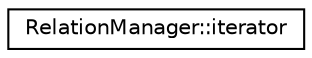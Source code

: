 digraph "Graphical Class Hierarchy"
{
  edge [fontname="Helvetica",fontsize="10",labelfontname="Helvetica",labelfontsize="10"];
  node [fontname="Helvetica",fontsize="10",shape=record];
  rankdir="LR";
  Node0 [label="RelationManager::iterator",height=0.2,width=0.4,color="black", fillcolor="white", style="filled",URL="$class_relation_manager_1_1iterator.html",tooltip="Iterateur pour parcourir toutes les relations, sauf la relation référence qui n&#39;est pas prise en comp..."];
}
